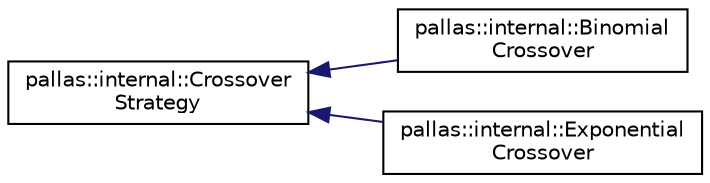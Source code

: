 digraph "Graphical Class Hierarchy"
{
  edge [fontname="Helvetica",fontsize="10",labelfontname="Helvetica",labelfontsize="10"];
  node [fontname="Helvetica",fontsize="10",shape=record];
  rankdir="LR";
  Node1 [label="pallas::internal::Crossover\lStrategy",height=0.2,width=0.4,color="black", fillcolor="white", style="filled",URL="$classpallas_1_1internal_1_1_crossover_strategy.html"];
  Node1 -> Node2 [dir="back",color="midnightblue",fontsize="10",style="solid",fontname="Helvetica"];
  Node2 [label="pallas::internal::Binomial\lCrossover",height=0.2,width=0.4,color="black", fillcolor="white", style="filled",URL="$classpallas_1_1internal_1_1_binomial_crossover.html"];
  Node1 -> Node3 [dir="back",color="midnightblue",fontsize="10",style="solid",fontname="Helvetica"];
  Node3 [label="pallas::internal::Exponential\lCrossover",height=0.2,width=0.4,color="black", fillcolor="white", style="filled",URL="$classpallas_1_1internal_1_1_exponential_crossover.html"];
}
